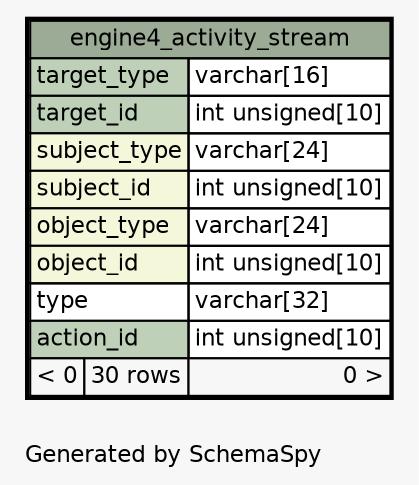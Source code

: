 // dot 2.38.0 on Windows 10 10.0
// SchemaSpy rev 590
digraph "oneDegreeRelationshipsDiagram" {
  graph [
    rankdir="RL"
    bgcolor="#f7f7f7"
    label="\nGenerated by SchemaSpy"
    labeljust="l"
    nodesep="0.18"
    ranksep="0.46"
    fontname="Helvetica"
    fontsize="11"
  ];
  node [
    fontname="Helvetica"
    fontsize="11"
    shape="plaintext"
  ];
  edge [
    arrowsize="0.8"
  ];
  "engine4_activity_stream" [
    label=<
    <TABLE BORDER="2" CELLBORDER="1" CELLSPACING="0" BGCOLOR="#ffffff">
      <TR><TD COLSPAN="3" BGCOLOR="#9bab96" ALIGN="CENTER">engine4_activity_stream</TD></TR>
      <TR><TD PORT="target_type" COLSPAN="2" BGCOLOR="#bed1b8" ALIGN="LEFT">target_type</TD><TD PORT="target_type.type" ALIGN="LEFT">varchar[16]</TD></TR>
      <TR><TD PORT="target_id" COLSPAN="2" BGCOLOR="#bed1b8" ALIGN="LEFT">target_id</TD><TD PORT="target_id.type" ALIGN="LEFT">int unsigned[10]</TD></TR>
      <TR><TD PORT="subject_type" COLSPAN="2" BGCOLOR="#f4f7da" ALIGN="LEFT">subject_type</TD><TD PORT="subject_type.type" ALIGN="LEFT">varchar[24]</TD></TR>
      <TR><TD PORT="subject_id" COLSPAN="2" BGCOLOR="#f4f7da" ALIGN="LEFT">subject_id</TD><TD PORT="subject_id.type" ALIGN="LEFT">int unsigned[10]</TD></TR>
      <TR><TD PORT="object_type" COLSPAN="2" BGCOLOR="#f4f7da" ALIGN="LEFT">object_type</TD><TD PORT="object_type.type" ALIGN="LEFT">varchar[24]</TD></TR>
      <TR><TD PORT="object_id" COLSPAN="2" BGCOLOR="#f4f7da" ALIGN="LEFT">object_id</TD><TD PORT="object_id.type" ALIGN="LEFT">int unsigned[10]</TD></TR>
      <TR><TD PORT="type" COLSPAN="2" ALIGN="LEFT">type</TD><TD PORT="type.type" ALIGN="LEFT">varchar[32]</TD></TR>
      <TR><TD PORT="action_id" COLSPAN="2" BGCOLOR="#bed1b8" ALIGN="LEFT">action_id</TD><TD PORT="action_id.type" ALIGN="LEFT">int unsigned[10]</TD></TR>
      <TR><TD ALIGN="LEFT" BGCOLOR="#f7f7f7">&lt; 0</TD><TD ALIGN="RIGHT" BGCOLOR="#f7f7f7">30 rows</TD><TD ALIGN="RIGHT" BGCOLOR="#f7f7f7">0 &gt;</TD></TR>
    </TABLE>>
    URL="engine4_activity_stream.html"
    tooltip="engine4_activity_stream"
  ];
}
